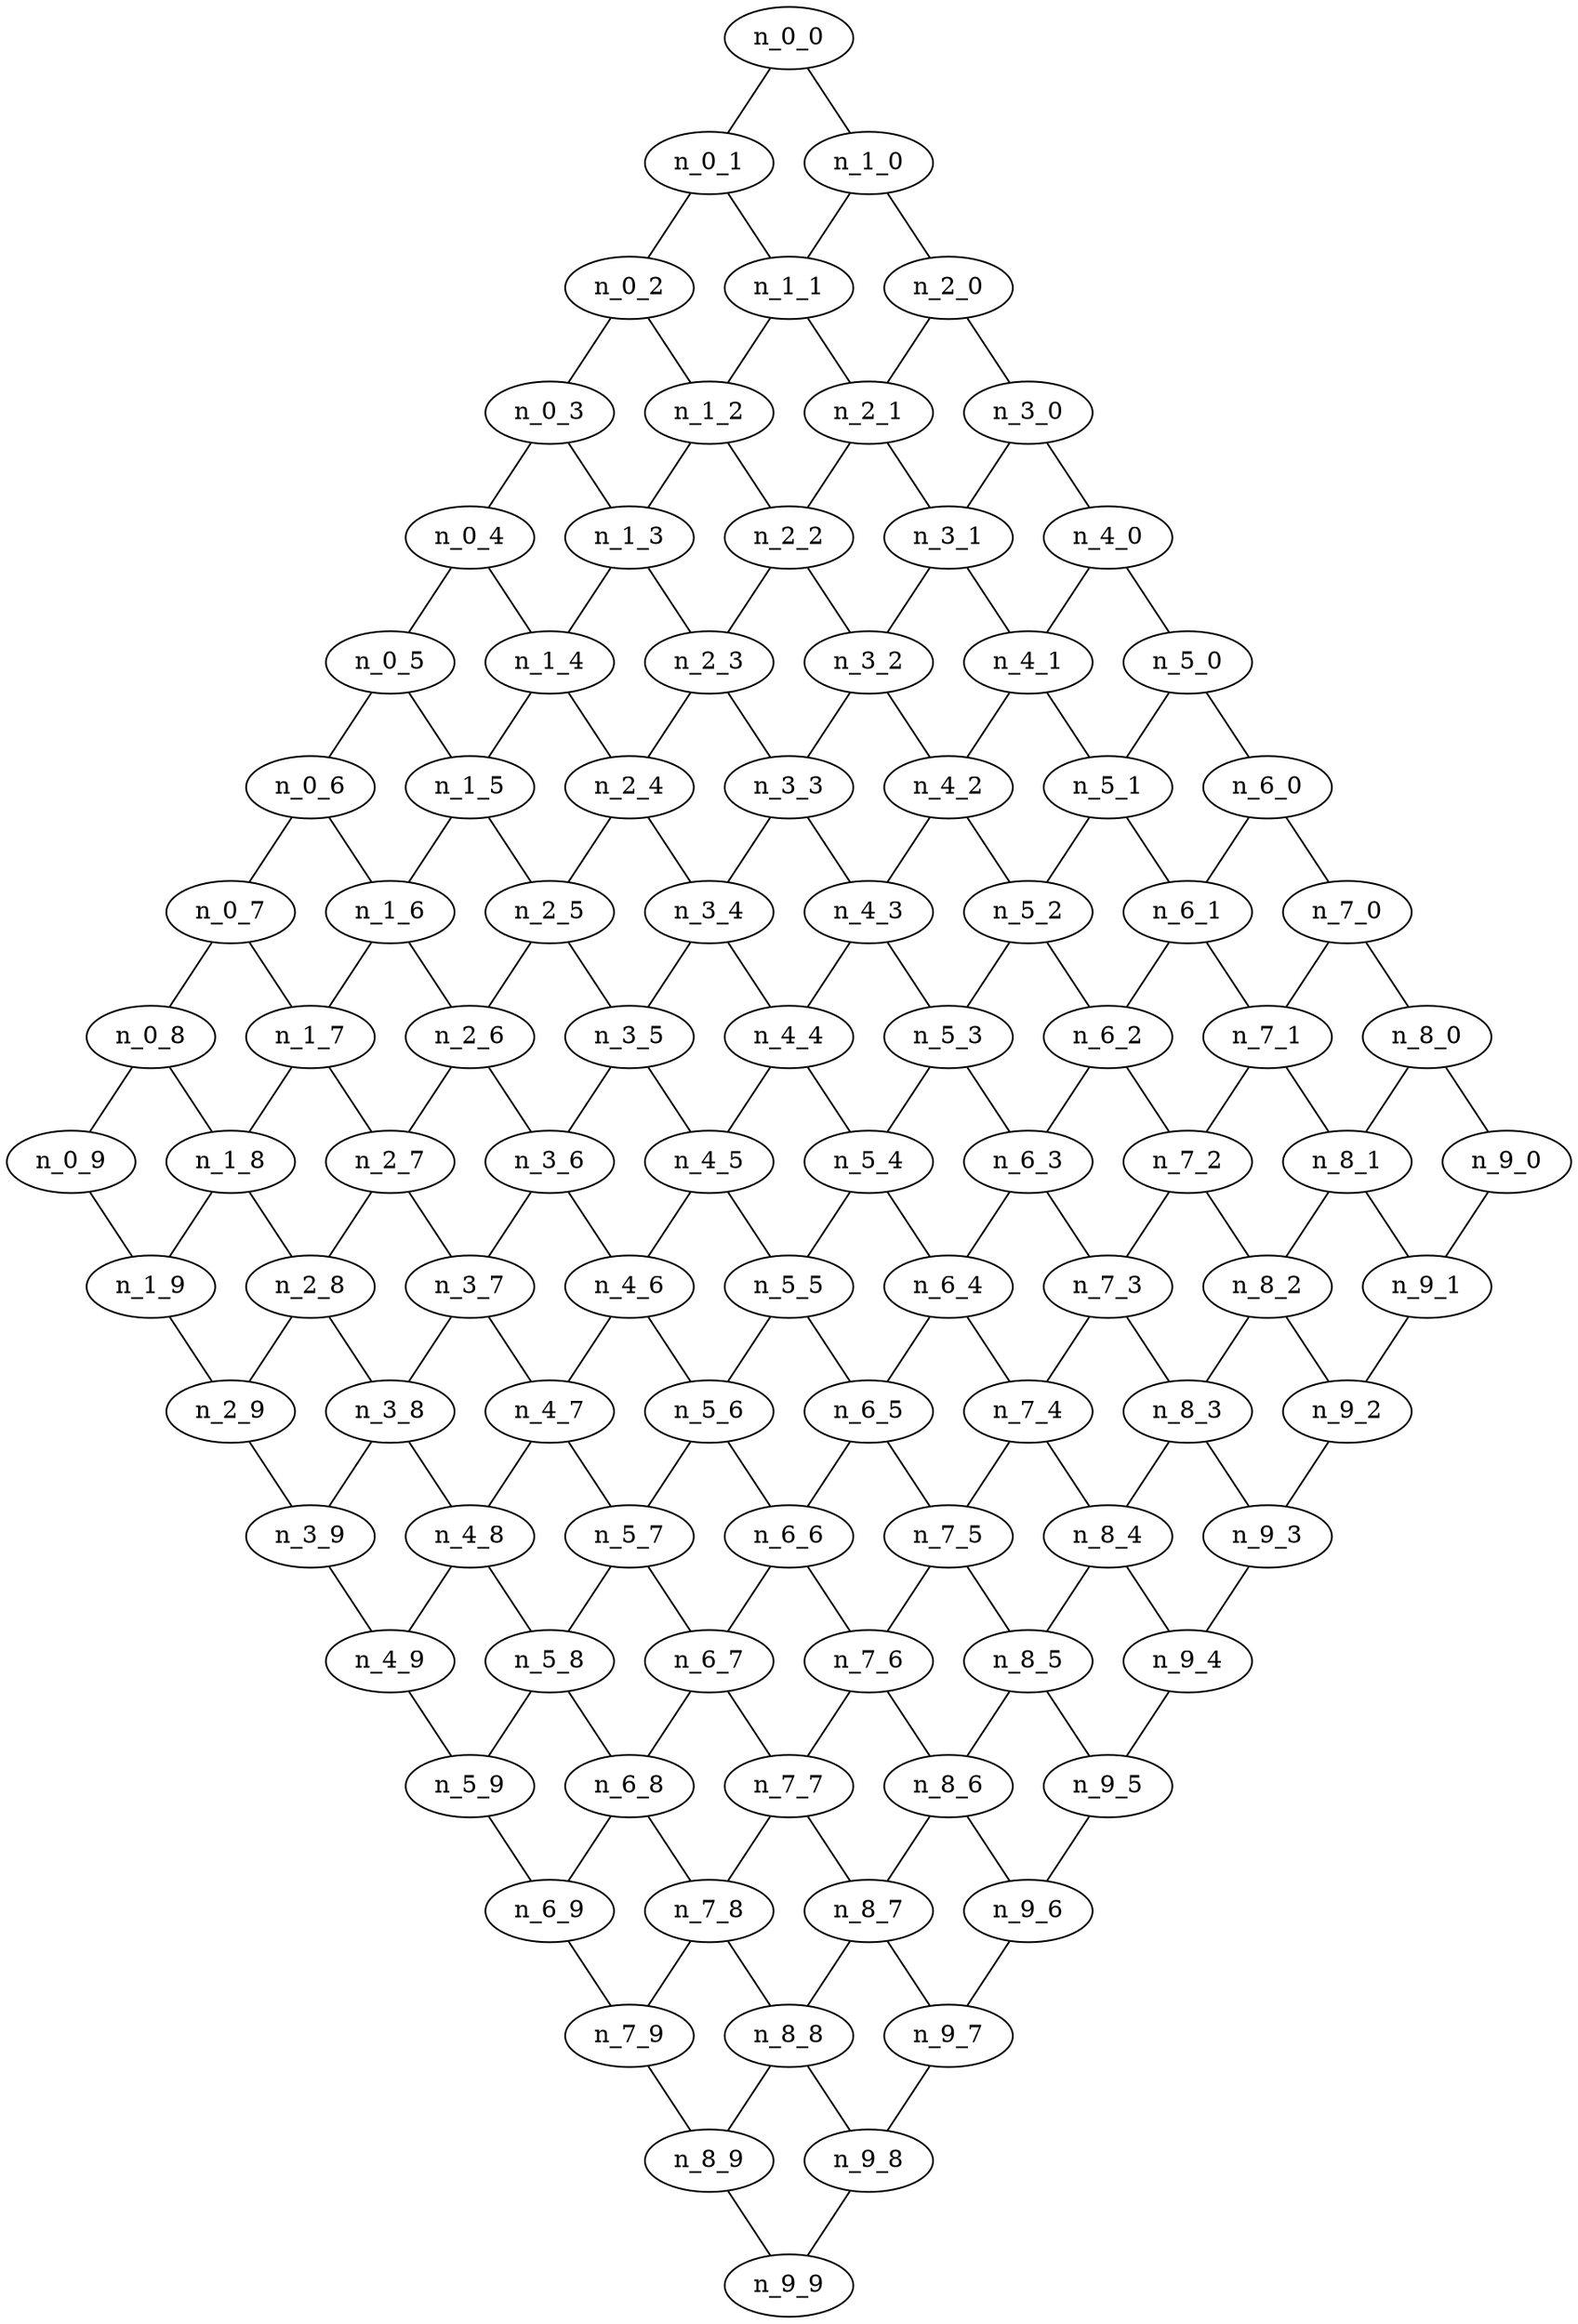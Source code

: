 graph grafoMalla_10_10  {
n_0_0;
n_0_1;
n_0_2;
n_0_3;
n_0_4;
n_0_5;
n_0_6;
n_0_7;
n_0_8;
n_0_9;
n_1_0;
n_1_1;
n_1_2;
n_1_3;
n_1_4;
n_1_5;
n_1_6;
n_1_7;
n_1_8;
n_1_9;
n_2_0;
n_2_1;
n_2_2;
n_2_3;
n_2_4;
n_2_5;
n_2_6;
n_2_7;
n_2_8;
n_2_9;
n_3_0;
n_3_1;
n_3_2;
n_3_3;
n_3_4;
n_3_5;
n_3_6;
n_3_7;
n_3_8;
n_3_9;
n_4_0;
n_4_1;
n_4_2;
n_4_3;
n_4_4;
n_4_5;
n_4_6;
n_4_7;
n_4_8;
n_4_9;
n_5_0;
n_5_1;
n_5_2;
n_5_3;
n_5_4;
n_5_5;
n_5_6;
n_5_7;
n_5_8;
n_5_9;
n_6_0;
n_6_1;
n_6_2;
n_6_3;
n_6_4;
n_6_5;
n_6_6;
n_6_7;
n_6_8;
n_6_9;
n_7_0;
n_7_1;
n_7_2;
n_7_3;
n_7_4;
n_7_5;
n_7_6;
n_7_7;
n_7_8;
n_7_9;
n_8_0;
n_8_1;
n_8_2;
n_8_3;
n_8_4;
n_8_5;
n_8_6;
n_8_7;
n_8_8;
n_8_9;
n_9_0;
n_9_1;
n_9_2;
n_9_3;
n_9_4;
n_9_5;
n_9_6;
n_9_7;
n_9_8;
n_9_9;
n_0_0 -- n_1_0;
n_0_0 -- n_0_1;
n_0_1 -- n_1_1;
n_0_1 -- n_0_2;
n_0_2 -- n_1_2;
n_0_2 -- n_0_3;
n_0_3 -- n_1_3;
n_0_3 -- n_0_4;
n_0_4 -- n_1_4;
n_0_4 -- n_0_5;
n_0_5 -- n_1_5;
n_0_5 -- n_0_6;
n_0_6 -- n_1_6;
n_0_6 -- n_0_7;
n_0_7 -- n_1_7;
n_0_7 -- n_0_8;
n_0_8 -- n_1_8;
n_0_8 -- n_0_9;
n_0_9 -- n_1_9;
n_1_0 -- n_2_0;
n_1_0 -- n_1_1;
n_1_1 -- n_2_1;
n_1_1 -- n_1_2;
n_1_2 -- n_2_2;
n_1_2 -- n_1_3;
n_1_3 -- n_2_3;
n_1_3 -- n_1_4;
n_1_4 -- n_2_4;
n_1_4 -- n_1_5;
n_1_5 -- n_2_5;
n_1_5 -- n_1_6;
n_1_6 -- n_2_6;
n_1_6 -- n_1_7;
n_1_7 -- n_2_7;
n_1_7 -- n_1_8;
n_1_8 -- n_2_8;
n_1_8 -- n_1_9;
n_1_9 -- n_2_9;
n_2_0 -- n_3_0;
n_2_0 -- n_2_1;
n_2_1 -- n_3_1;
n_2_1 -- n_2_2;
n_2_2 -- n_3_2;
n_2_2 -- n_2_3;
n_2_3 -- n_3_3;
n_2_3 -- n_2_4;
n_2_4 -- n_3_4;
n_2_4 -- n_2_5;
n_2_5 -- n_3_5;
n_2_5 -- n_2_6;
n_2_6 -- n_3_6;
n_2_6 -- n_2_7;
n_2_7 -- n_3_7;
n_2_7 -- n_2_8;
n_2_8 -- n_3_8;
n_2_8 -- n_2_9;
n_2_9 -- n_3_9;
n_3_0 -- n_4_0;
n_3_0 -- n_3_1;
n_3_1 -- n_4_1;
n_3_1 -- n_3_2;
n_3_2 -- n_4_2;
n_3_2 -- n_3_3;
n_3_3 -- n_4_3;
n_3_3 -- n_3_4;
n_3_4 -- n_4_4;
n_3_4 -- n_3_5;
n_3_5 -- n_4_5;
n_3_5 -- n_3_6;
n_3_6 -- n_4_6;
n_3_6 -- n_3_7;
n_3_7 -- n_4_7;
n_3_7 -- n_3_8;
n_3_8 -- n_4_8;
n_3_8 -- n_3_9;
n_3_9 -- n_4_9;
n_4_0 -- n_5_0;
n_4_0 -- n_4_1;
n_4_1 -- n_5_1;
n_4_1 -- n_4_2;
n_4_2 -- n_5_2;
n_4_2 -- n_4_3;
n_4_3 -- n_5_3;
n_4_3 -- n_4_4;
n_4_4 -- n_5_4;
n_4_4 -- n_4_5;
n_4_5 -- n_5_5;
n_4_5 -- n_4_6;
n_4_6 -- n_5_6;
n_4_6 -- n_4_7;
n_4_7 -- n_5_7;
n_4_7 -- n_4_8;
n_4_8 -- n_5_8;
n_4_8 -- n_4_9;
n_4_9 -- n_5_9;
n_5_0 -- n_6_0;
n_5_0 -- n_5_1;
n_5_1 -- n_6_1;
n_5_1 -- n_5_2;
n_5_2 -- n_6_2;
n_5_2 -- n_5_3;
n_5_3 -- n_6_3;
n_5_3 -- n_5_4;
n_5_4 -- n_6_4;
n_5_4 -- n_5_5;
n_5_5 -- n_6_5;
n_5_5 -- n_5_6;
n_5_6 -- n_6_6;
n_5_6 -- n_5_7;
n_5_7 -- n_6_7;
n_5_7 -- n_5_8;
n_5_8 -- n_6_8;
n_5_8 -- n_5_9;
n_5_9 -- n_6_9;
n_6_0 -- n_7_0;
n_6_0 -- n_6_1;
n_6_1 -- n_7_1;
n_6_1 -- n_6_2;
n_6_2 -- n_7_2;
n_6_2 -- n_6_3;
n_6_3 -- n_7_3;
n_6_3 -- n_6_4;
n_6_4 -- n_7_4;
n_6_4 -- n_6_5;
n_6_5 -- n_7_5;
n_6_5 -- n_6_6;
n_6_6 -- n_7_6;
n_6_6 -- n_6_7;
n_6_7 -- n_7_7;
n_6_7 -- n_6_8;
n_6_8 -- n_7_8;
n_6_8 -- n_6_9;
n_6_9 -- n_7_9;
n_7_0 -- n_8_0;
n_7_0 -- n_7_1;
n_7_1 -- n_8_1;
n_7_1 -- n_7_2;
n_7_2 -- n_8_2;
n_7_2 -- n_7_3;
n_7_3 -- n_8_3;
n_7_3 -- n_7_4;
n_7_4 -- n_8_4;
n_7_4 -- n_7_5;
n_7_5 -- n_8_5;
n_7_5 -- n_7_6;
n_7_6 -- n_8_6;
n_7_6 -- n_7_7;
n_7_7 -- n_8_7;
n_7_7 -- n_7_8;
n_7_8 -- n_8_8;
n_7_8 -- n_7_9;
n_7_9 -- n_8_9;
n_8_0 -- n_9_0;
n_8_0 -- n_8_1;
n_8_1 -- n_9_1;
n_8_1 -- n_8_2;
n_8_2 -- n_9_2;
n_8_2 -- n_8_3;
n_8_3 -- n_9_3;
n_8_3 -- n_8_4;
n_8_4 -- n_9_4;
n_8_4 -- n_8_5;
n_8_5 -- n_9_5;
n_8_5 -- n_8_6;
n_8_6 -- n_9_6;
n_8_6 -- n_8_7;
n_8_7 -- n_9_7;
n_8_7 -- n_8_8;
n_8_8 -- n_9_8;
n_8_8 -- n_8_9;
n_8_9 -- n_9_9;
n_9_0 -- n_9_1;
n_9_1 -- n_9_2;
n_9_2 -- n_9_3;
n_9_3 -- n_9_4;
n_9_4 -- n_9_5;
n_9_5 -- n_9_6;
n_9_6 -- n_9_7;
n_9_7 -- n_9_8;
n_9_8 -- n_9_9;
}